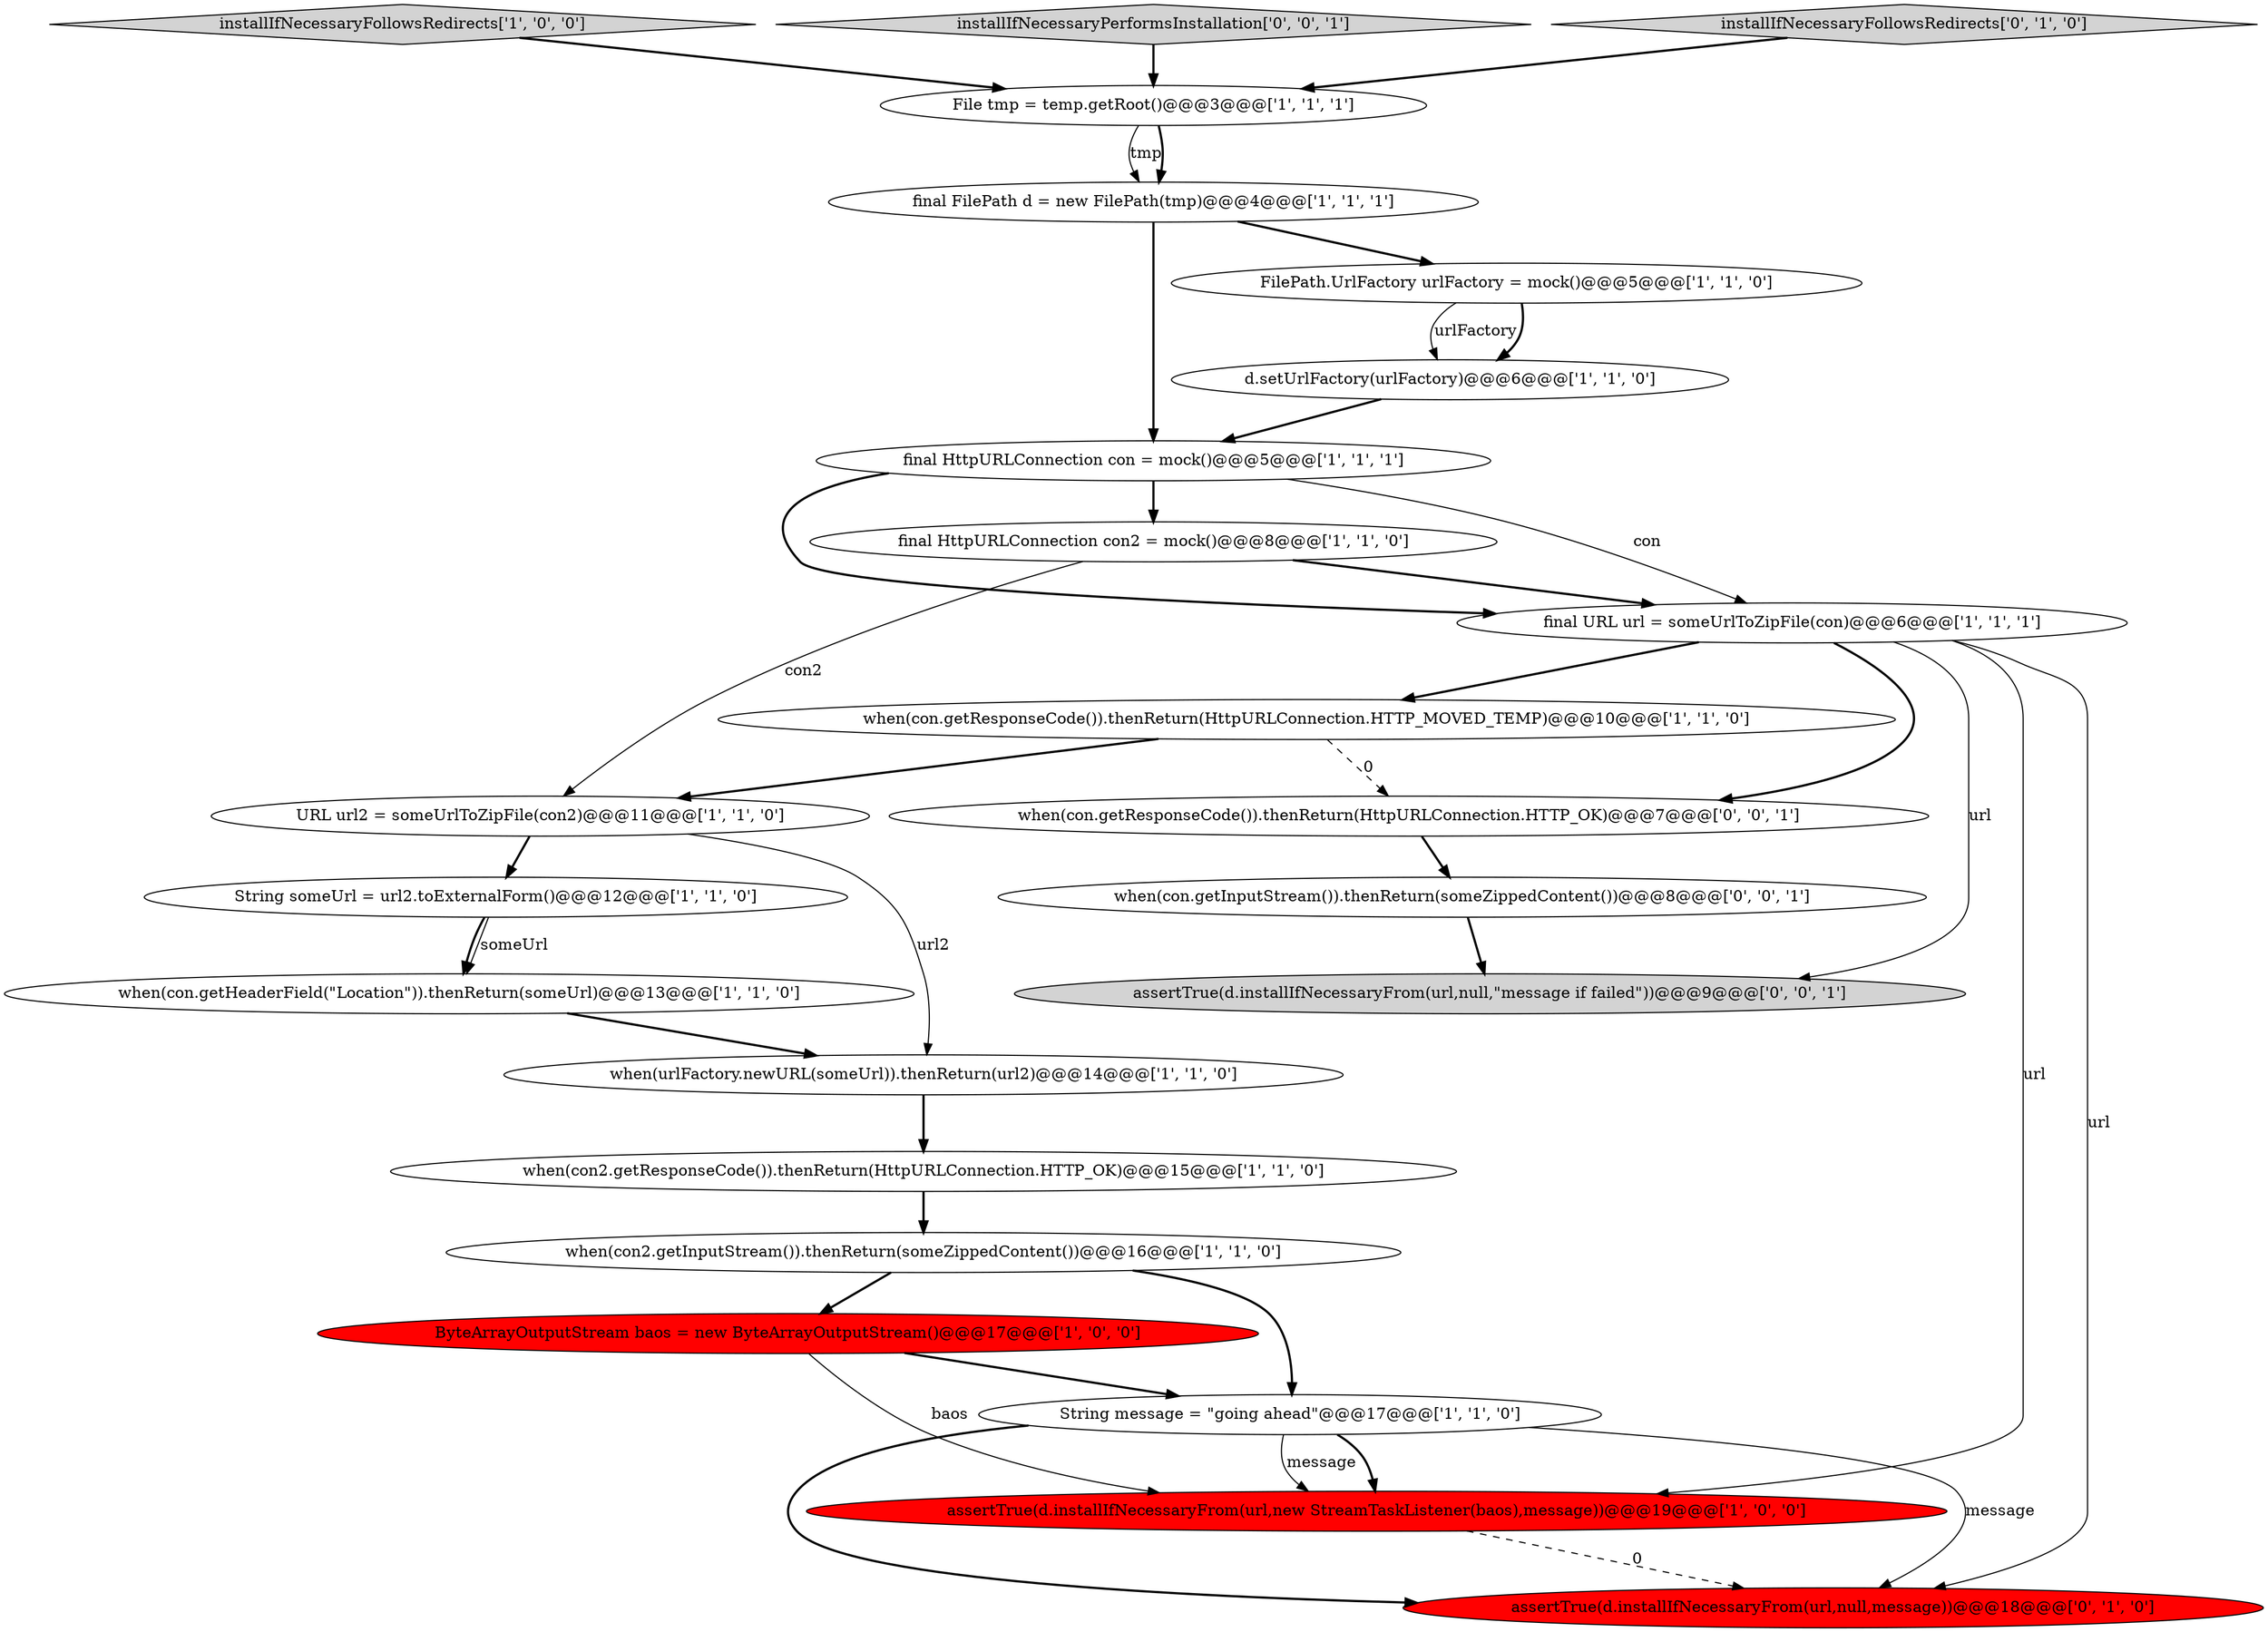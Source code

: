 digraph {
1 [style = filled, label = "when(con2.getResponseCode()).thenReturn(HttpURLConnection.HTTP_OK)@@@15@@@['1', '1', '0']", fillcolor = white, shape = ellipse image = "AAA0AAABBB1BBB"];
9 [style = filled, label = "when(urlFactory.newURL(someUrl)).thenReturn(url2)@@@14@@@['1', '1', '0']", fillcolor = white, shape = ellipse image = "AAA0AAABBB1BBB"];
11 [style = filled, label = "when(con.getResponseCode()).thenReturn(HttpURLConnection.HTTP_MOVED_TEMP)@@@10@@@['1', '1', '0']", fillcolor = white, shape = ellipse image = "AAA0AAABBB1BBB"];
0 [style = filled, label = "final FilePath d = new FilePath(tmp)@@@4@@@['1', '1', '1']", fillcolor = white, shape = ellipse image = "AAA0AAABBB1BBB"];
23 [style = filled, label = "assertTrue(d.installIfNecessaryFrom(url,null,\"message if failed\"))@@@9@@@['0', '0', '1']", fillcolor = lightgray, shape = ellipse image = "AAA0AAABBB3BBB"];
3 [style = filled, label = "installIfNecessaryFollowsRedirects['1', '0', '0']", fillcolor = lightgray, shape = diamond image = "AAA0AAABBB1BBB"];
20 [style = filled, label = "when(con.getInputStream()).thenReturn(someZippedContent())@@@8@@@['0', '0', '1']", fillcolor = white, shape = ellipse image = "AAA0AAABBB3BBB"];
22 [style = filled, label = "installIfNecessaryPerformsInstallation['0', '0', '1']", fillcolor = lightgray, shape = diamond image = "AAA0AAABBB3BBB"];
14 [style = filled, label = "when(con2.getInputStream()).thenReturn(someZippedContent())@@@16@@@['1', '1', '0']", fillcolor = white, shape = ellipse image = "AAA0AAABBB1BBB"];
19 [style = filled, label = "installIfNecessaryFollowsRedirects['0', '1', '0']", fillcolor = lightgray, shape = diamond image = "AAA0AAABBB2BBB"];
16 [style = filled, label = "final HttpURLConnection con = mock()@@@5@@@['1', '1', '1']", fillcolor = white, shape = ellipse image = "AAA0AAABBB1BBB"];
7 [style = filled, label = "URL url2 = someUrlToZipFile(con2)@@@11@@@['1', '1', '0']", fillcolor = white, shape = ellipse image = "AAA0AAABBB1BBB"];
8 [style = filled, label = "File tmp = temp.getRoot()@@@3@@@['1', '1', '1']", fillcolor = white, shape = ellipse image = "AAA0AAABBB1BBB"];
18 [style = filled, label = "assertTrue(d.installIfNecessaryFrom(url,null,message))@@@18@@@['0', '1', '0']", fillcolor = red, shape = ellipse image = "AAA1AAABBB2BBB"];
4 [style = filled, label = "d.setUrlFactory(urlFactory)@@@6@@@['1', '1', '0']", fillcolor = white, shape = ellipse image = "AAA0AAABBB1BBB"];
10 [style = filled, label = "String someUrl = url2.toExternalForm()@@@12@@@['1', '1', '0']", fillcolor = white, shape = ellipse image = "AAA0AAABBB1BBB"];
12 [style = filled, label = "String message = \"going ahead\"@@@17@@@['1', '1', '0']", fillcolor = white, shape = ellipse image = "AAA0AAABBB1BBB"];
17 [style = filled, label = "final HttpURLConnection con2 = mock()@@@8@@@['1', '1', '0']", fillcolor = white, shape = ellipse image = "AAA0AAABBB1BBB"];
5 [style = filled, label = "assertTrue(d.installIfNecessaryFrom(url,new StreamTaskListener(baos),message))@@@19@@@['1', '0', '0']", fillcolor = red, shape = ellipse image = "AAA1AAABBB1BBB"];
15 [style = filled, label = "FilePath.UrlFactory urlFactory = mock()@@@5@@@['1', '1', '0']", fillcolor = white, shape = ellipse image = "AAA0AAABBB1BBB"];
6 [style = filled, label = "final URL url = someUrlToZipFile(con)@@@6@@@['1', '1', '1']", fillcolor = white, shape = ellipse image = "AAA0AAABBB1BBB"];
13 [style = filled, label = "when(con.getHeaderField(\"Location\")).thenReturn(someUrl)@@@13@@@['1', '1', '0']", fillcolor = white, shape = ellipse image = "AAA0AAABBB1BBB"];
21 [style = filled, label = "when(con.getResponseCode()).thenReturn(HttpURLConnection.HTTP_OK)@@@7@@@['0', '0', '1']", fillcolor = white, shape = ellipse image = "AAA0AAABBB3BBB"];
2 [style = filled, label = "ByteArrayOutputStream baos = new ByteArrayOutputStream()@@@17@@@['1', '0', '0']", fillcolor = red, shape = ellipse image = "AAA1AAABBB1BBB"];
0->16 [style = bold, label=""];
8->0 [style = solid, label="tmp"];
7->9 [style = solid, label="url2"];
12->5 [style = bold, label=""];
17->6 [style = bold, label=""];
7->10 [style = bold, label=""];
15->4 [style = solid, label="urlFactory"];
6->21 [style = bold, label=""];
16->6 [style = bold, label=""];
12->5 [style = solid, label="message"];
16->17 [style = bold, label=""];
5->18 [style = dashed, label="0"];
0->15 [style = bold, label=""];
19->8 [style = bold, label=""];
2->12 [style = bold, label=""];
17->7 [style = solid, label="con2"];
8->0 [style = bold, label=""];
22->8 [style = bold, label=""];
21->20 [style = bold, label=""];
20->23 [style = bold, label=""];
10->13 [style = bold, label=""];
3->8 [style = bold, label=""];
6->11 [style = bold, label=""];
6->18 [style = solid, label="url"];
6->23 [style = solid, label="url"];
14->12 [style = bold, label=""];
15->4 [style = bold, label=""];
6->5 [style = solid, label="url"];
12->18 [style = bold, label=""];
10->13 [style = solid, label="someUrl"];
12->18 [style = solid, label="message"];
1->14 [style = bold, label=""];
14->2 [style = bold, label=""];
13->9 [style = bold, label=""];
9->1 [style = bold, label=""];
16->6 [style = solid, label="con"];
2->5 [style = solid, label="baos"];
11->7 [style = bold, label=""];
4->16 [style = bold, label=""];
11->21 [style = dashed, label="0"];
}
